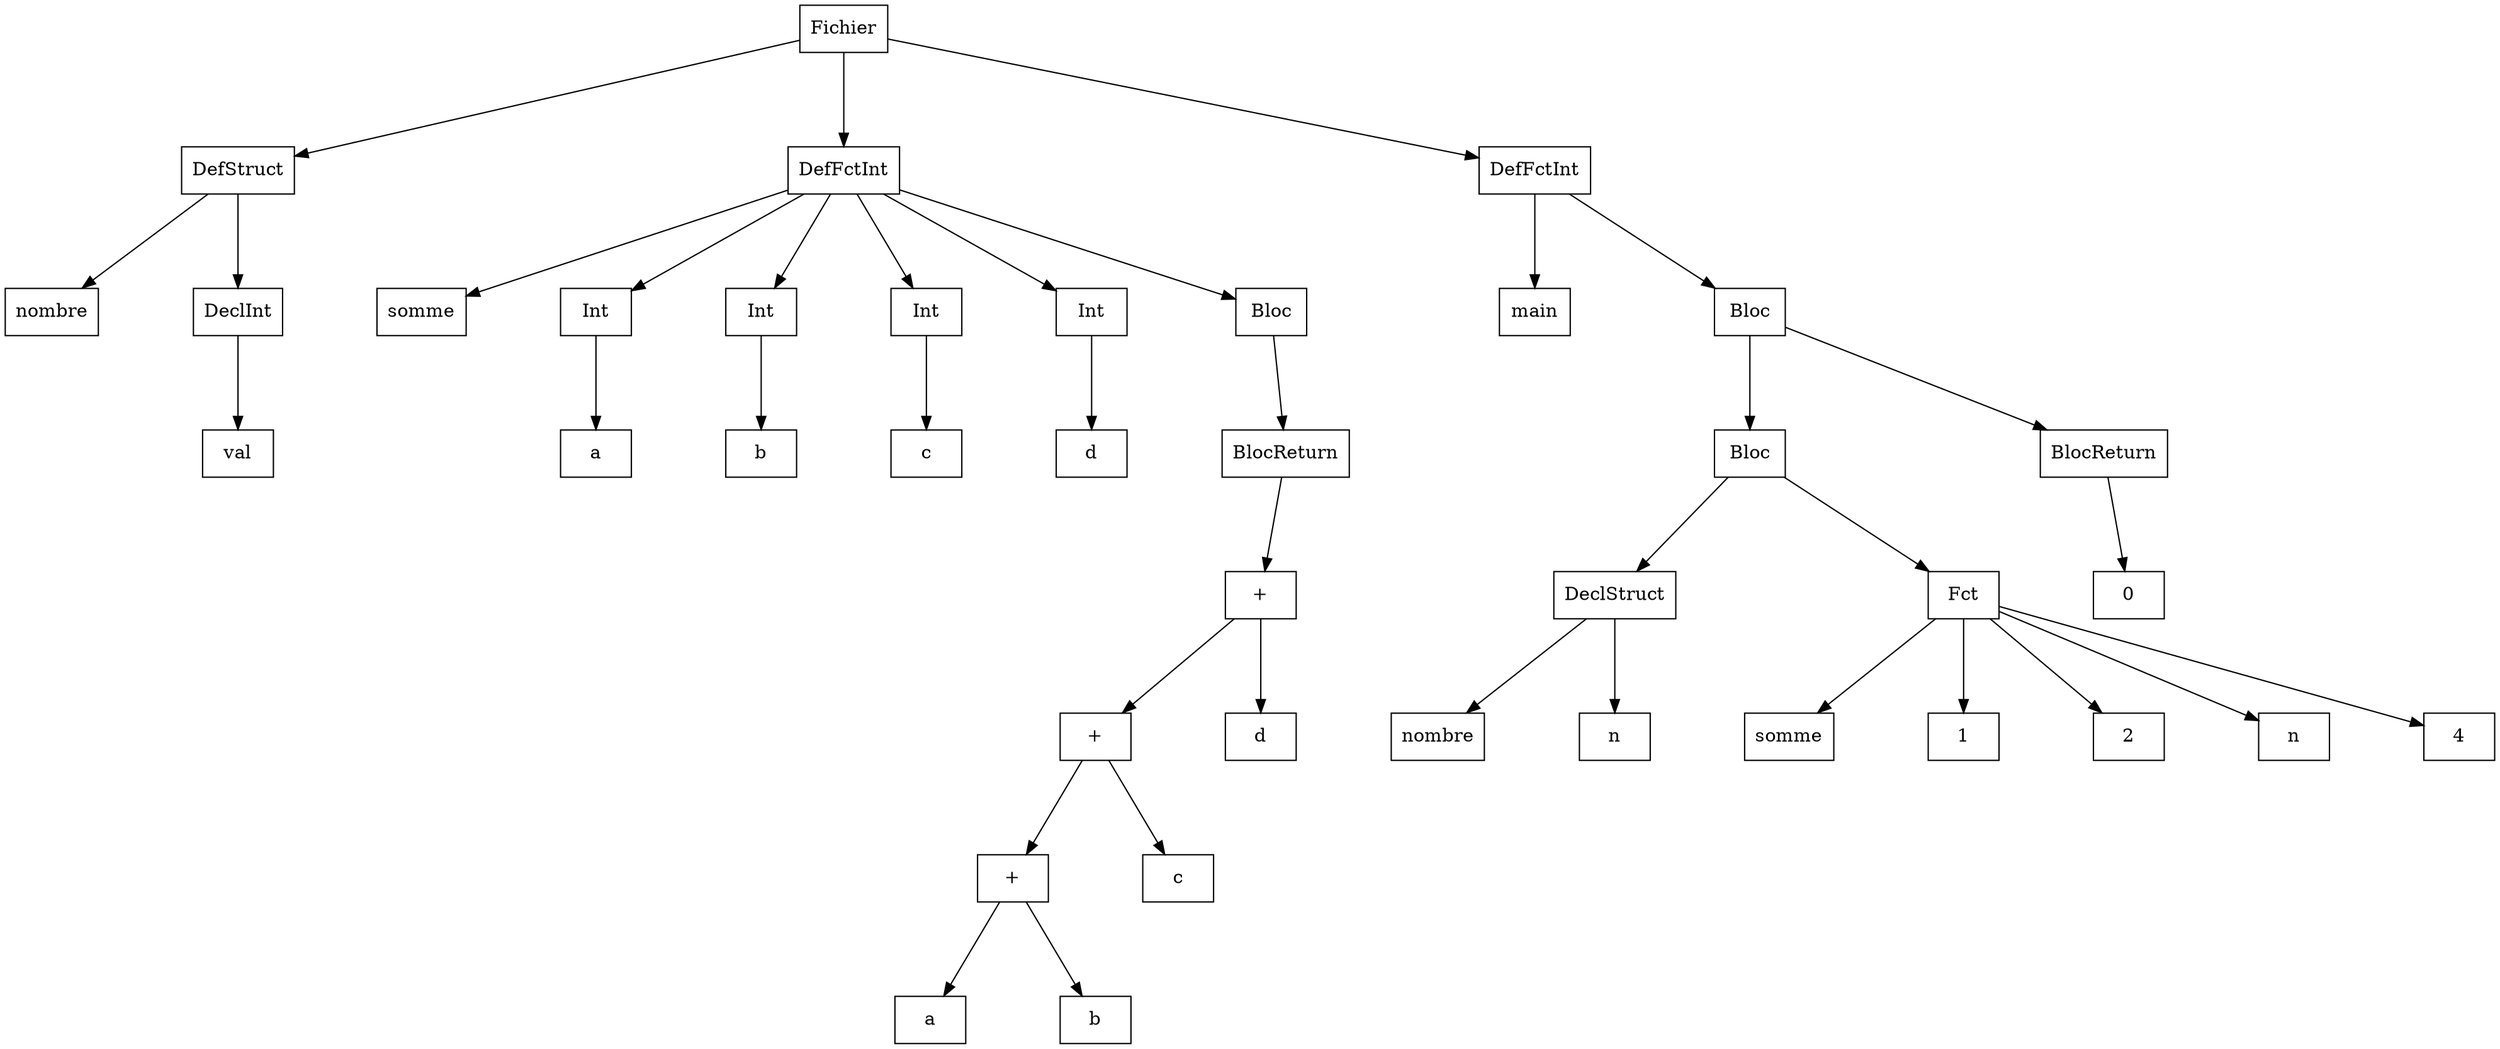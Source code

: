 digraph "ast"{

	nodesep=1;
	ranksep=1;

	N0 [label="Fichier", shape="box"];
	N1 [label="DefStruct", shape="box"];
	N2 [label="nombre", shape="box"];
	N3 [label="DeclInt", shape="box"];
	N4 [label="val", shape="box"];
	N5 [label="DefFctInt", shape="box"];
	N6 [label="somme", shape="box"];
	N7 [label="Int", shape="box"];
	N8 [label="a", shape="box"];
	N9 [label="Int", shape="box"];
	N10 [label="b", shape="box"];
	N11 [label="Int", shape="box"];
	N12 [label="c", shape="box"];
	N13 [label="Int", shape="box"];
	N14 [label="d", shape="box"];
	N15 [label="Bloc", shape="box"];
	N16 [label="BlocReturn", shape="box"];
	N17 [label="+", shape="box"];
	N18 [label="+", shape="box"];
	N19 [label="+", shape="box"];
	N20 [label="a", shape="box"];
	N21 [label="b", shape="box"];
	N22 [label="c", shape="box"];
	N23 [label="d", shape="box"];
	N24 [label="DefFctInt", shape="box"];
	N25 [label="main", shape="box"];
	N26 [label="Bloc", shape="box"];
	N27 [label="Bloc", shape="box"];
	N28 [label="DeclStruct", shape="box"];
	N29 [label="nombre", shape="box"];
	N30 [label="n", shape="box"];
	N31 [label="Fct", shape="box"];
	N32 [label="somme", shape="box"];
	N33 [label="1", shape="box"];
	N34 [label="2", shape="box"];
	N35 [label="n", shape="box"];
	N36 [label="4", shape="box"];
	N37 [label="BlocReturn", shape="box"];
	N38 [label="0", shape="box"];

	N1 -> N2; 
	N3 -> N4; 
	N1 -> N3; 
	N0 -> N1; 
	N5 -> N6; 
	N7 -> N8; 
	N5 -> N7; 
	N9 -> N10; 
	N5 -> N9; 
	N11 -> N12; 
	N5 -> N11; 
	N13 -> N14; 
	N5 -> N13; 
	N19 -> N20; 
	N19 -> N21; 
	N18 -> N19; 
	N18 -> N22; 
	N17 -> N18; 
	N17 -> N23; 
	N16 -> N17; 
	N15 -> N16; 
	N5 -> N15; 
	N0 -> N5; 
	N24 -> N25; 
	N28 -> N29; 
	N28 -> N30; 
	N27 -> N28; 
	N31 -> N32; 
	N31 -> N33; 
	N31 -> N34; 
	N31 -> N35; 
	N31 -> N36; 
	N27 -> N31; 
	N26 -> N27; 
	N37 -> N38; 
	N26 -> N37; 
	N24 -> N26; 
	N0 -> N24; 
}
